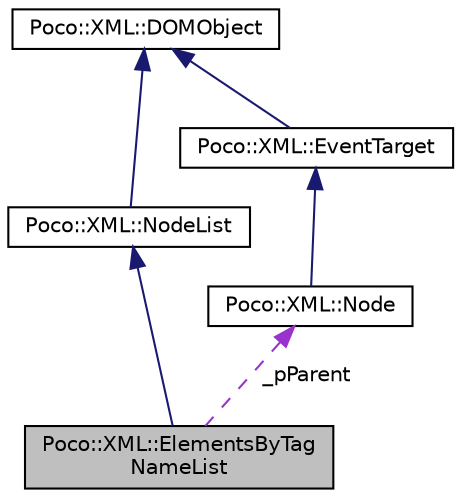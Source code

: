 digraph "Poco::XML::ElementsByTagNameList"
{
 // LATEX_PDF_SIZE
  edge [fontname="Helvetica",fontsize="10",labelfontname="Helvetica",labelfontsize="10"];
  node [fontname="Helvetica",fontsize="10",shape=record];
  Node1 [label="Poco::XML::ElementsByTag\lNameList",height=0.2,width=0.4,color="black", fillcolor="grey75", style="filled", fontcolor="black",tooltip=" "];
  Node2 -> Node1 [dir="back",color="midnightblue",fontsize="10",style="solid"];
  Node2 [label="Poco::XML::NodeList",height=0.2,width=0.4,color="black", fillcolor="white", style="filled",URL="$classPoco_1_1XML_1_1NodeList.html",tooltip=" "];
  Node3 -> Node2 [dir="back",color="midnightblue",fontsize="10",style="solid"];
  Node3 [label="Poco::XML::DOMObject",height=0.2,width=0.4,color="black", fillcolor="white", style="filled",URL="$classPoco_1_1XML_1_1DOMObject.html",tooltip=" "];
  Node4 -> Node1 [dir="back",color="darkorchid3",fontsize="10",style="dashed",label=" _pParent" ];
  Node4 [label="Poco::XML::Node",height=0.2,width=0.4,color="black", fillcolor="white", style="filled",URL="$classPoco_1_1XML_1_1Node.html",tooltip=" "];
  Node5 -> Node4 [dir="back",color="midnightblue",fontsize="10",style="solid"];
  Node5 [label="Poco::XML::EventTarget",height=0.2,width=0.4,color="black", fillcolor="white", style="filled",URL="$classPoco_1_1XML_1_1EventTarget.html",tooltip=" "];
  Node3 -> Node5 [dir="back",color="midnightblue",fontsize="10",style="solid"];
}
